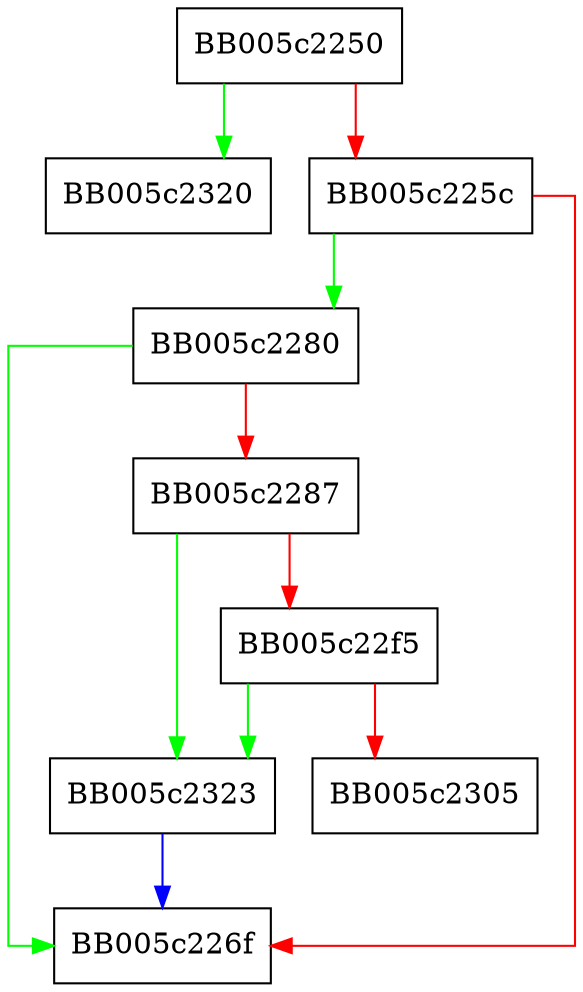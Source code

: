 digraph EVP_CIPHER_CTX_get_key_length {
  node [shape="box"];
  graph [splines=ortho];
  BB005c2250 -> BB005c2320 [color="green"];
  BB005c2250 -> BB005c225c [color="red"];
  BB005c225c -> BB005c2280 [color="green"];
  BB005c225c -> BB005c226f [color="red"];
  BB005c2280 -> BB005c226f [color="green"];
  BB005c2280 -> BB005c2287 [color="red"];
  BB005c2287 -> BB005c2323 [color="green"];
  BB005c2287 -> BB005c22f5 [color="red"];
  BB005c22f5 -> BB005c2323 [color="green"];
  BB005c22f5 -> BB005c2305 [color="red"];
  BB005c2323 -> BB005c226f [color="blue"];
}